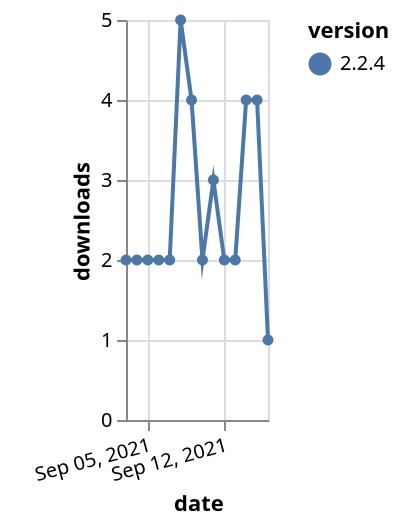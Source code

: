 {"$schema": "https://vega.github.io/schema/vega-lite/v5.json", "description": "A simple bar chart with embedded data.", "data": {"values": [{"date": "2021-09-03", "total": 1137, "delta": 2, "version": "2.2.4"}, {"date": "2021-09-04", "total": 1139, "delta": 2, "version": "2.2.4"}, {"date": "2021-09-05", "total": 1141, "delta": 2, "version": "2.2.4"}, {"date": "2021-09-06", "total": 1143, "delta": 2, "version": "2.2.4"}, {"date": "2021-09-07", "total": 1145, "delta": 2, "version": "2.2.4"}, {"date": "2021-09-08", "total": 1150, "delta": 5, "version": "2.2.4"}, {"date": "2021-09-09", "total": 1154, "delta": 4, "version": "2.2.4"}, {"date": "2021-09-10", "total": 1156, "delta": 2, "version": "2.2.4"}, {"date": "2021-09-11", "total": 1159, "delta": 3, "version": "2.2.4"}, {"date": "2021-09-12", "total": 1161, "delta": 2, "version": "2.2.4"}, {"date": "2021-09-13", "total": 1163, "delta": 2, "version": "2.2.4"}, {"date": "2021-09-14", "total": 1167, "delta": 4, "version": "2.2.4"}, {"date": "2021-09-15", "total": 1171, "delta": 4, "version": "2.2.4"}, {"date": "2021-09-16", "total": 1172, "delta": 1, "version": "2.2.4"}]}, "width": "container", "mark": {"type": "line", "point": {"filled": true}}, "encoding": {"x": {"field": "date", "type": "temporal", "timeUnit": "yearmonthdate", "title": "date", "axis": {"labelAngle": -15}}, "y": {"field": "delta", "type": "quantitative", "title": "downloads"}, "color": {"field": "version", "type": "nominal"}, "tooltip": {"field": "delta"}}}